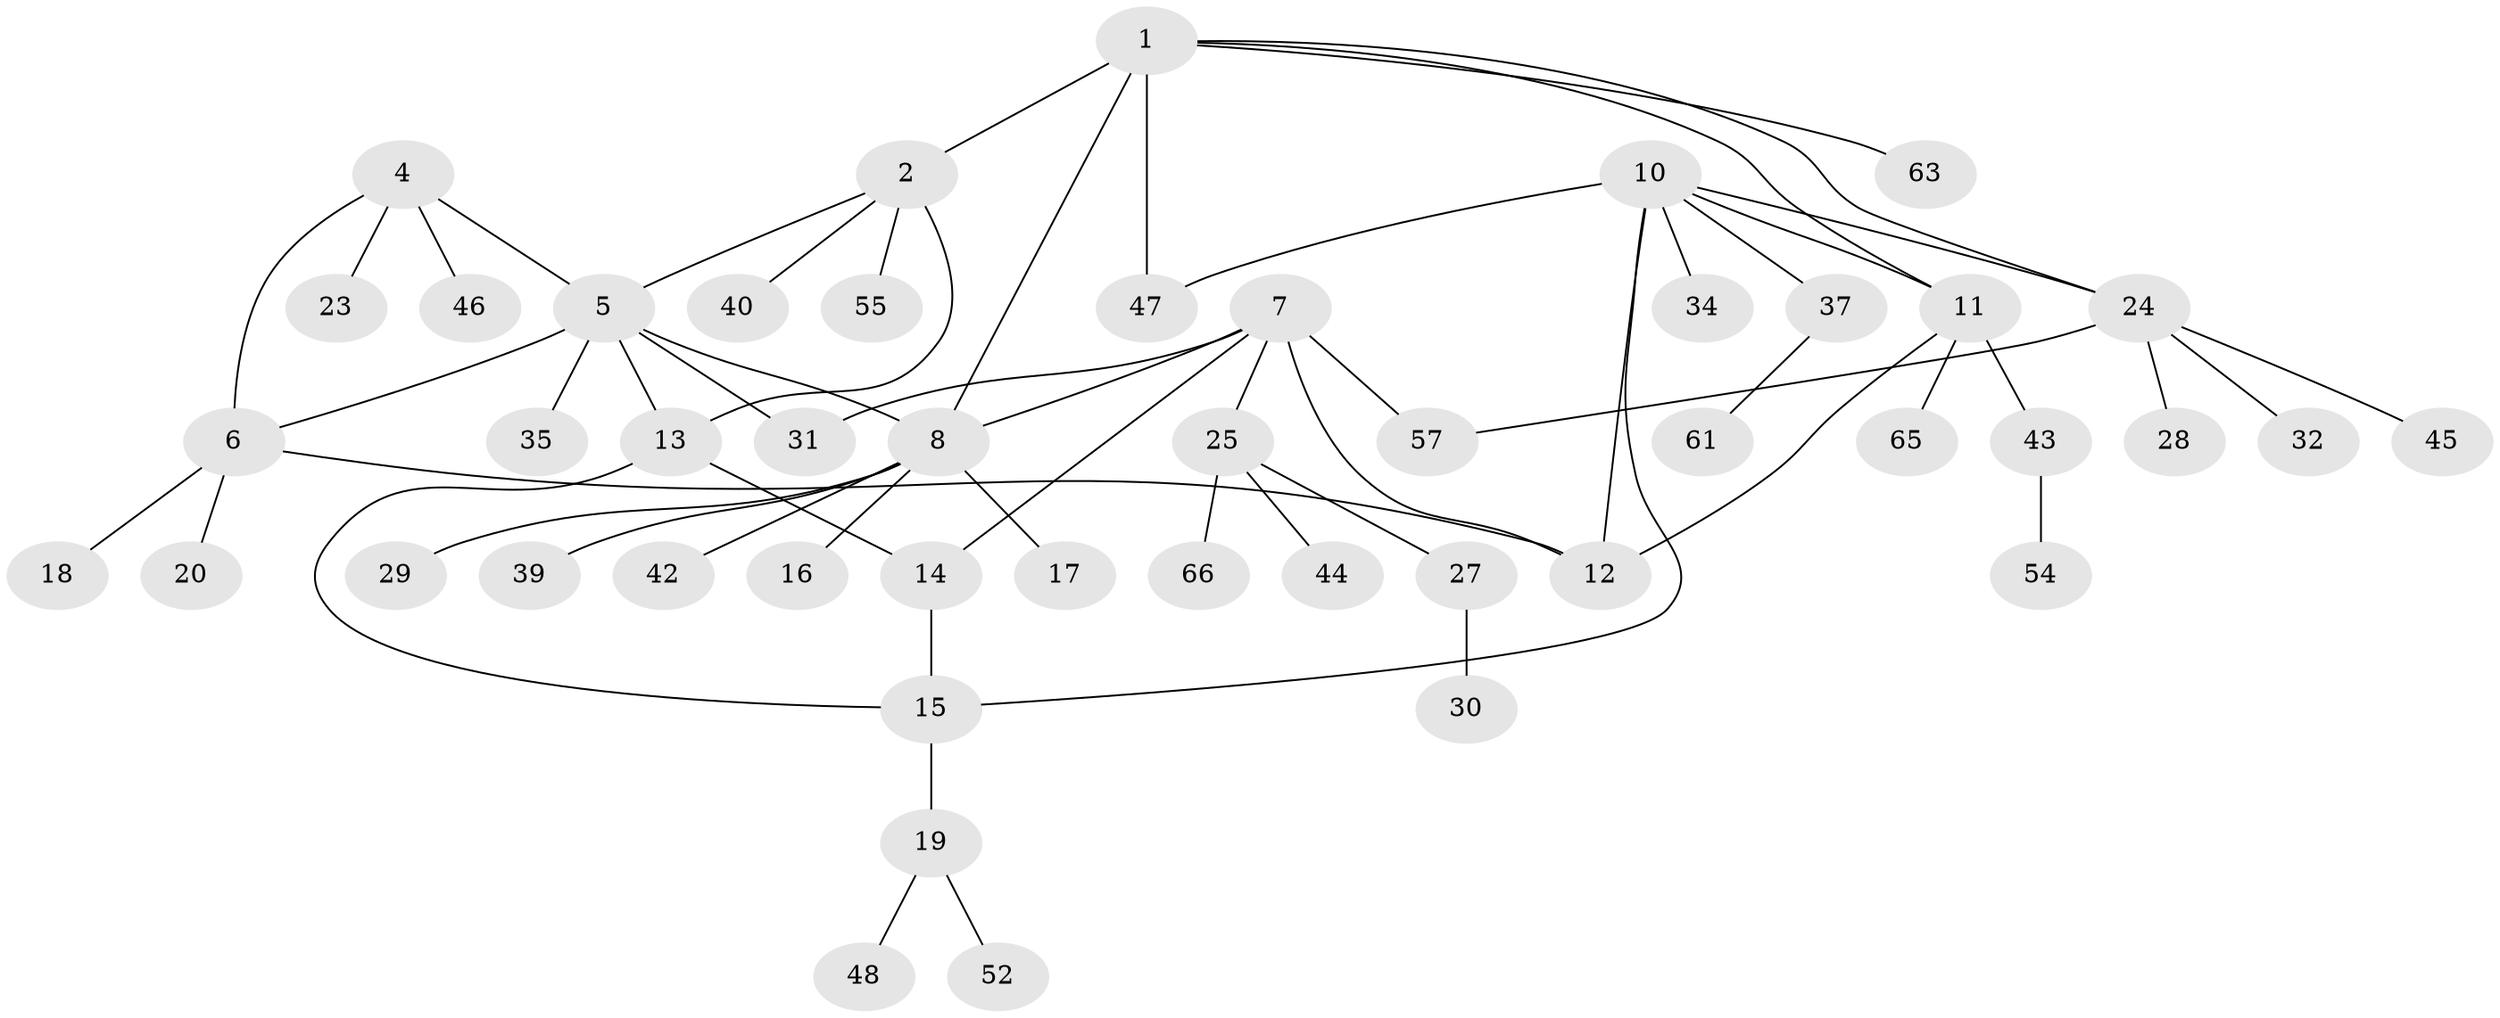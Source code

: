 // Generated by graph-tools (version 1.1) at 2025/24/03/03/25 07:24:10]
// undirected, 47 vertices, 59 edges
graph export_dot {
graph [start="1"]
  node [color=gray90,style=filled];
  1 [super="+51"];
  2 [super="+3"];
  4 [super="+41"];
  5 [super="+36"];
  6 [super="+21"];
  7 [super="+64"];
  8 [super="+9"];
  10 [super="+22"];
  11;
  12;
  13;
  14 [super="+50"];
  15 [super="+38"];
  16;
  17;
  18;
  19 [super="+26"];
  20;
  23;
  24 [super="+62"];
  25;
  27 [super="+33"];
  28 [super="+58"];
  29;
  30;
  31;
  32;
  34;
  35;
  37 [super="+53"];
  39;
  40;
  42;
  43 [super="+49"];
  44 [super="+56"];
  45;
  46;
  47;
  48 [super="+59"];
  52 [super="+60"];
  54;
  55;
  57;
  61;
  63;
  65;
  66;
  1 -- 2 [weight=2];
  1 -- 11;
  1 -- 24;
  1 -- 47;
  1 -- 63;
  1 -- 8;
  2 -- 5;
  2 -- 13;
  2 -- 40;
  2 -- 55;
  4 -- 5;
  4 -- 6;
  4 -- 23;
  4 -- 46;
  5 -- 6;
  5 -- 13;
  5 -- 31;
  5 -- 35;
  5 -- 8;
  6 -- 12;
  6 -- 18;
  6 -- 20;
  7 -- 8 [weight=2];
  7 -- 12;
  7 -- 14;
  7 -- 25;
  7 -- 31;
  7 -- 57;
  8 -- 16;
  8 -- 17;
  8 -- 29;
  8 -- 39;
  8 -- 42;
  10 -- 11;
  10 -- 12;
  10 -- 15;
  10 -- 24;
  10 -- 47;
  10 -- 34;
  10 -- 37;
  11 -- 12;
  11 -- 43;
  11 -- 65;
  13 -- 14;
  13 -- 15;
  14 -- 15;
  15 -- 19;
  19 -- 48;
  19 -- 52;
  24 -- 28;
  24 -- 32;
  24 -- 45;
  24 -- 57;
  25 -- 27;
  25 -- 44;
  25 -- 66;
  27 -- 30;
  37 -- 61;
  43 -- 54;
}
